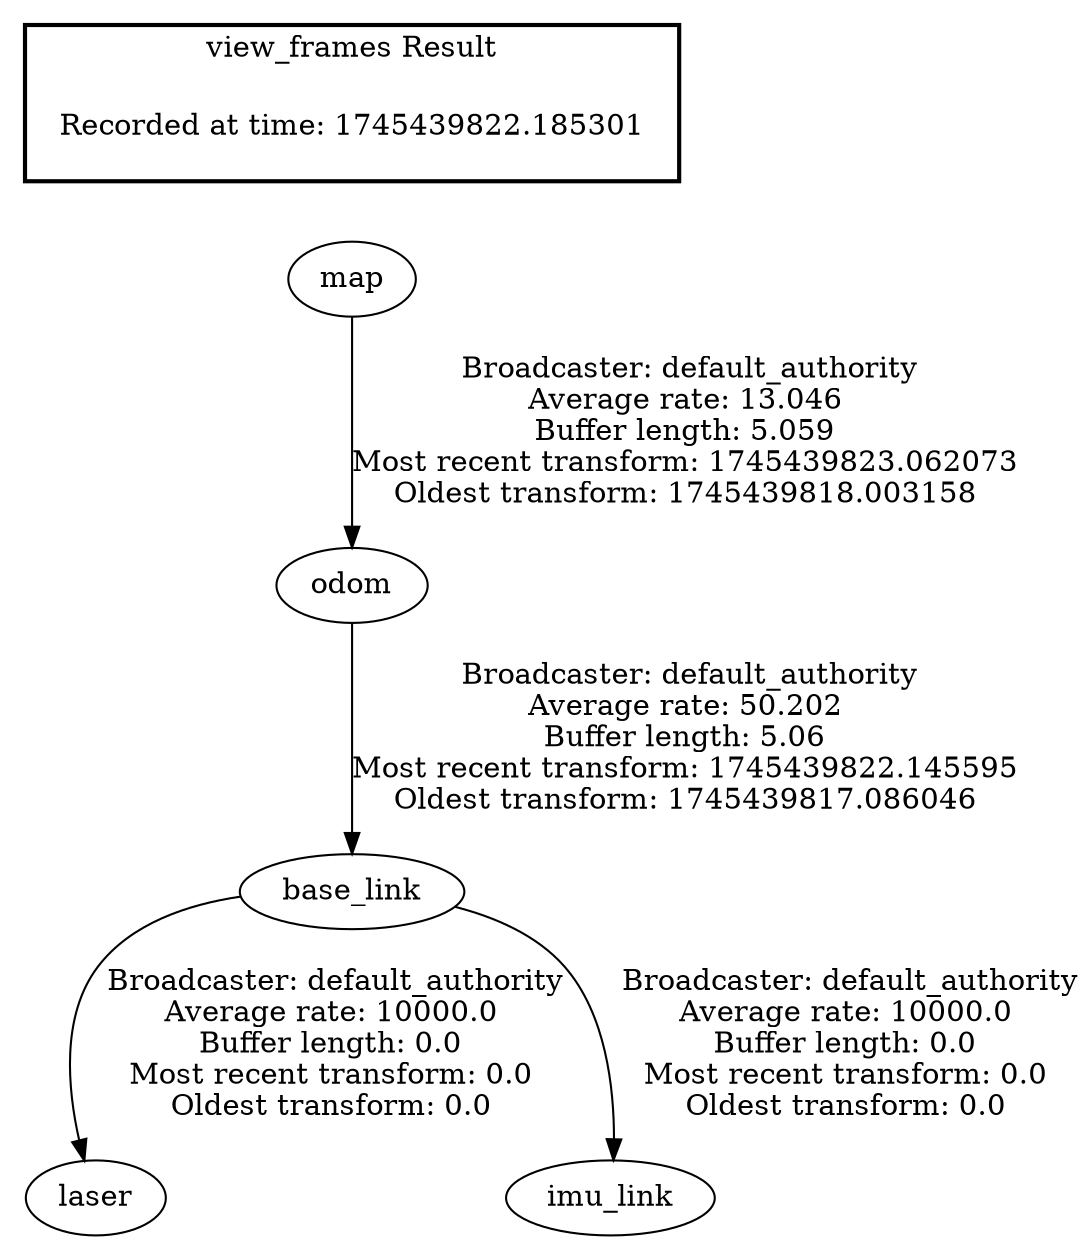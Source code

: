 digraph G {
"odom" -> "base_link"[label=" Broadcaster: default_authority\nAverage rate: 50.202\nBuffer length: 5.06\nMost recent transform: 1745439822.145595\nOldest transform: 1745439817.086046\n"];
"map" -> "odom"[label=" Broadcaster: default_authority\nAverage rate: 13.046\nBuffer length: 5.059\nMost recent transform: 1745439823.062073\nOldest transform: 1745439818.003158\n"];
"base_link" -> "laser"[label=" Broadcaster: default_authority\nAverage rate: 10000.0\nBuffer length: 0.0\nMost recent transform: 0.0\nOldest transform: 0.0\n"];
"base_link" -> "imu_link"[label=" Broadcaster: default_authority\nAverage rate: 10000.0\nBuffer length: 0.0\nMost recent transform: 0.0\nOldest transform: 0.0\n"];
edge [style=invis];
 subgraph cluster_legend { style=bold; color=black; label ="view_frames Result";
"Recorded at time: 1745439822.185301"[ shape=plaintext ] ;
}->"map";
}